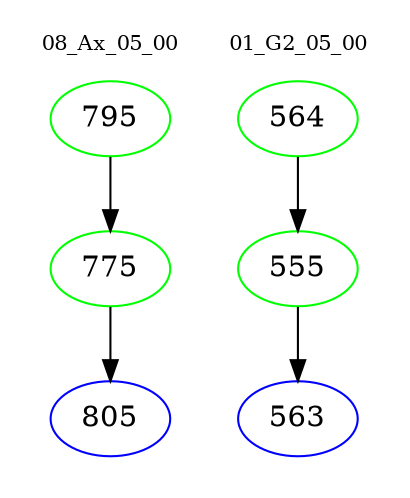 digraph{
subgraph cluster_0 {
color = white
label = "08_Ax_05_00";
fontsize=10;
T0_795 [label="795", color="green"]
T0_795 -> T0_775 [color="black"]
T0_775 [label="775", color="green"]
T0_775 -> T0_805 [color="black"]
T0_805 [label="805", color="blue"]
}
subgraph cluster_1 {
color = white
label = "01_G2_05_00";
fontsize=10;
T1_564 [label="564", color="green"]
T1_564 -> T1_555 [color="black"]
T1_555 [label="555", color="green"]
T1_555 -> T1_563 [color="black"]
T1_563 [label="563", color="blue"]
}
}
